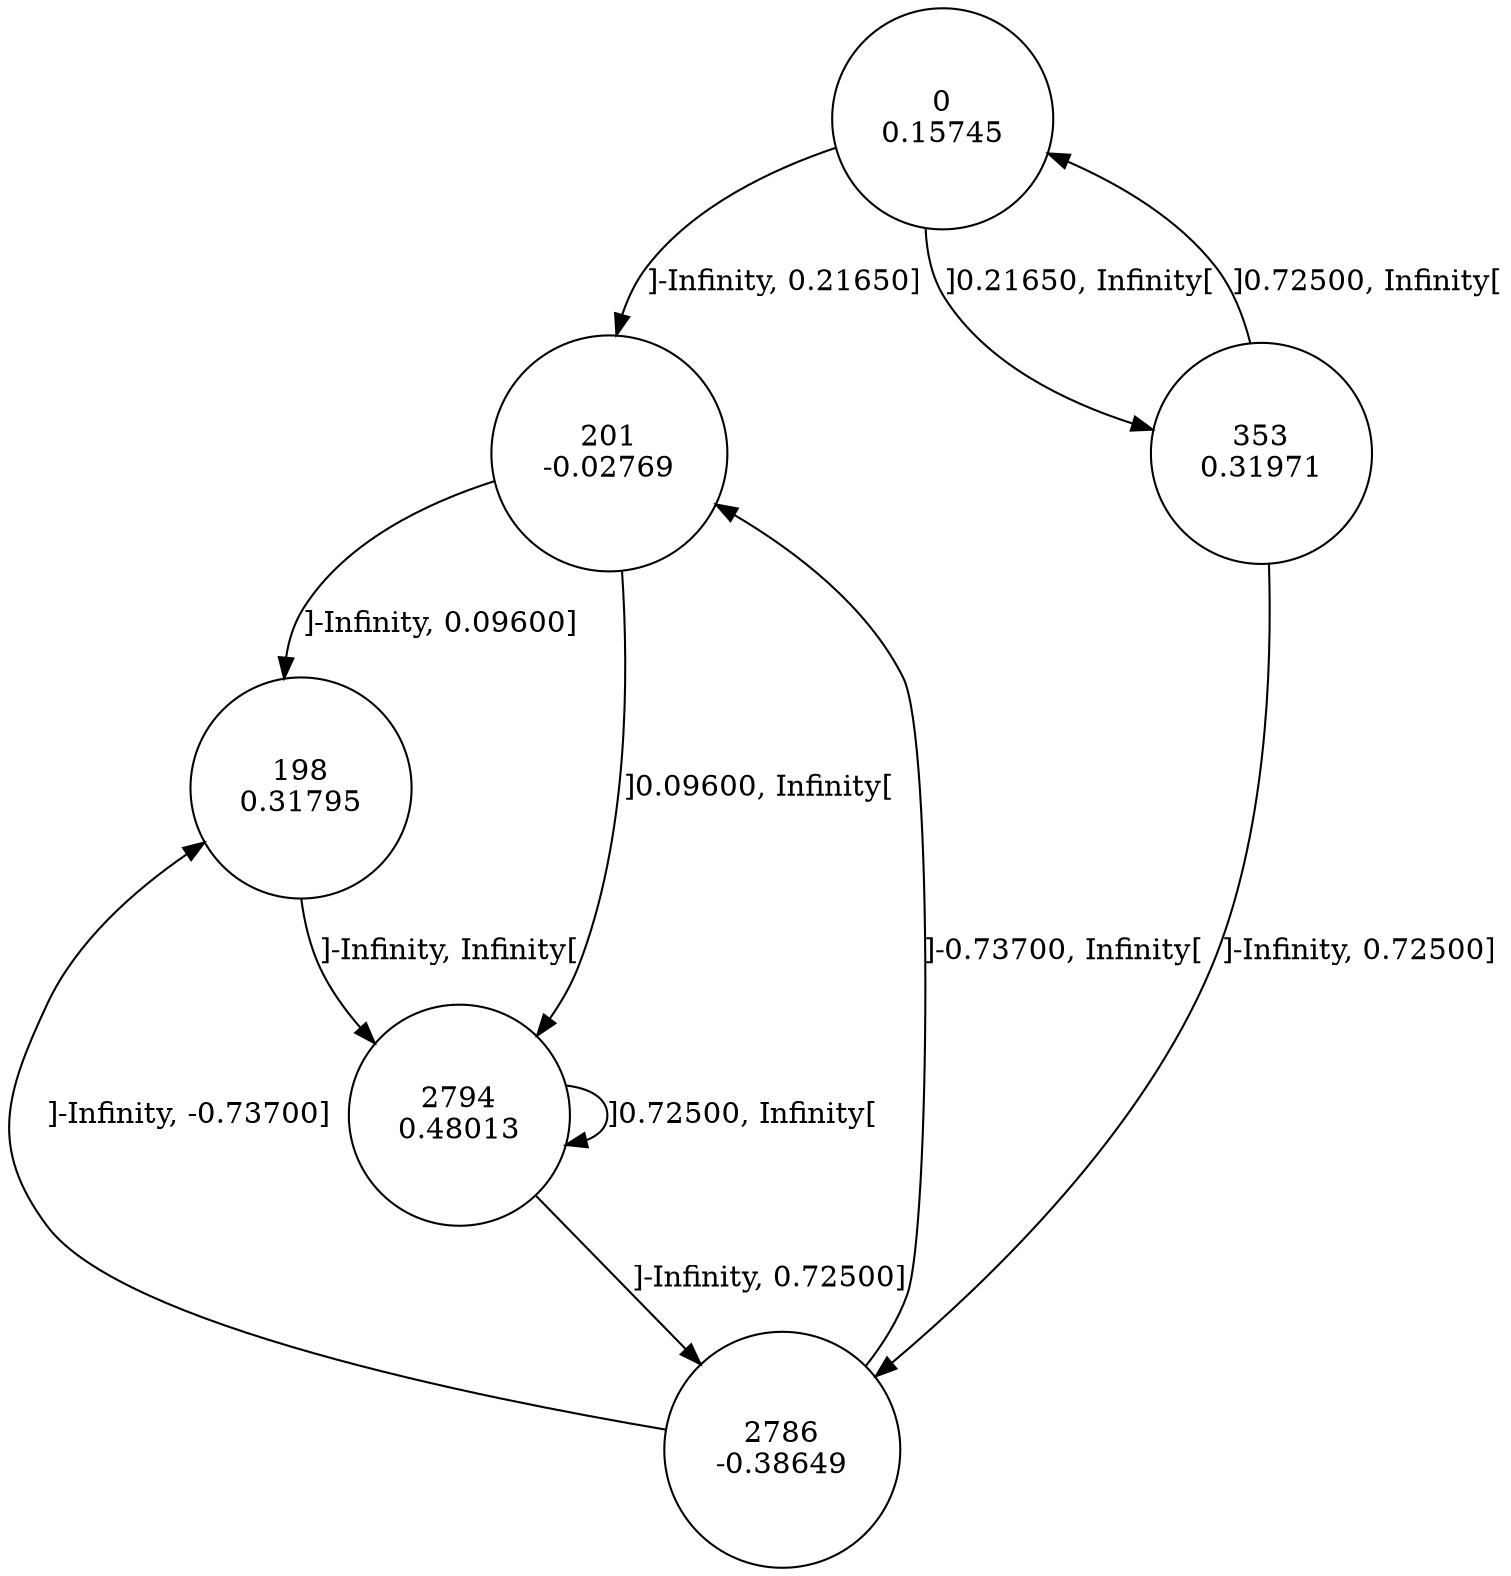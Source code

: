digraph DFA {
0 [shape=circle, label="0\n0.15745"];
	0 -> 201 [label="]-Infinity, 0.21650]"];
	0 -> 353 [label="]0.21650, Infinity["];
353 [shape=circle, label="353\n0.31971"];
	353 -> 2786 [label="]-Infinity, 0.72500]"];
	353 -> 0 [label="]0.72500, Infinity["];
2786 [shape=circle, label="2786\n-0.38649"];
	2786 -> 198 [label="]-Infinity, -0.73700]"];
	2786 -> 201 [label="]-0.73700, Infinity["];
201 [shape=circle, label="201\n-0.02769"];
	201 -> 198 [label="]-Infinity, 0.09600]"];
	201 -> 2794 [label="]0.09600, Infinity["];
2794 [shape=circle, label="2794\n0.48013"];
	2794 -> 2786 [label="]-Infinity, 0.72500]"];
	2794 -> 2794 [label="]0.72500, Infinity["];
198 [shape=circle, label="198\n0.31795"];
	198 -> 2794 [label="]-Infinity, Infinity["];
}